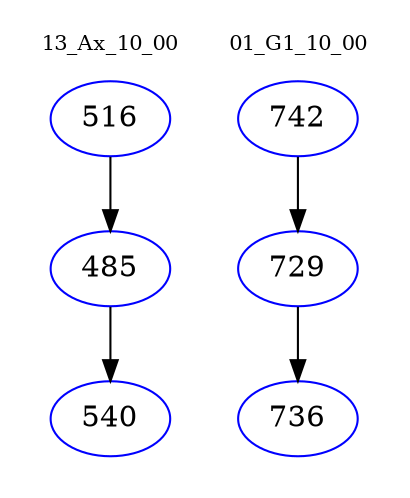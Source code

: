 digraph{
subgraph cluster_0 {
color = white
label = "13_Ax_10_00";
fontsize=10;
T0_516 [label="516", color="blue"]
T0_516 -> T0_485 [color="black"]
T0_485 [label="485", color="blue"]
T0_485 -> T0_540 [color="black"]
T0_540 [label="540", color="blue"]
}
subgraph cluster_1 {
color = white
label = "01_G1_10_00";
fontsize=10;
T1_742 [label="742", color="blue"]
T1_742 -> T1_729 [color="black"]
T1_729 [label="729", color="blue"]
T1_729 -> T1_736 [color="black"]
T1_736 [label="736", color="blue"]
}
}
